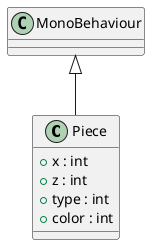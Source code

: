 @startuml
class Piece {
    + x : int
    + z : int
    + type : int
    + color : int
}
MonoBehaviour <|-- Piece
@enduml
